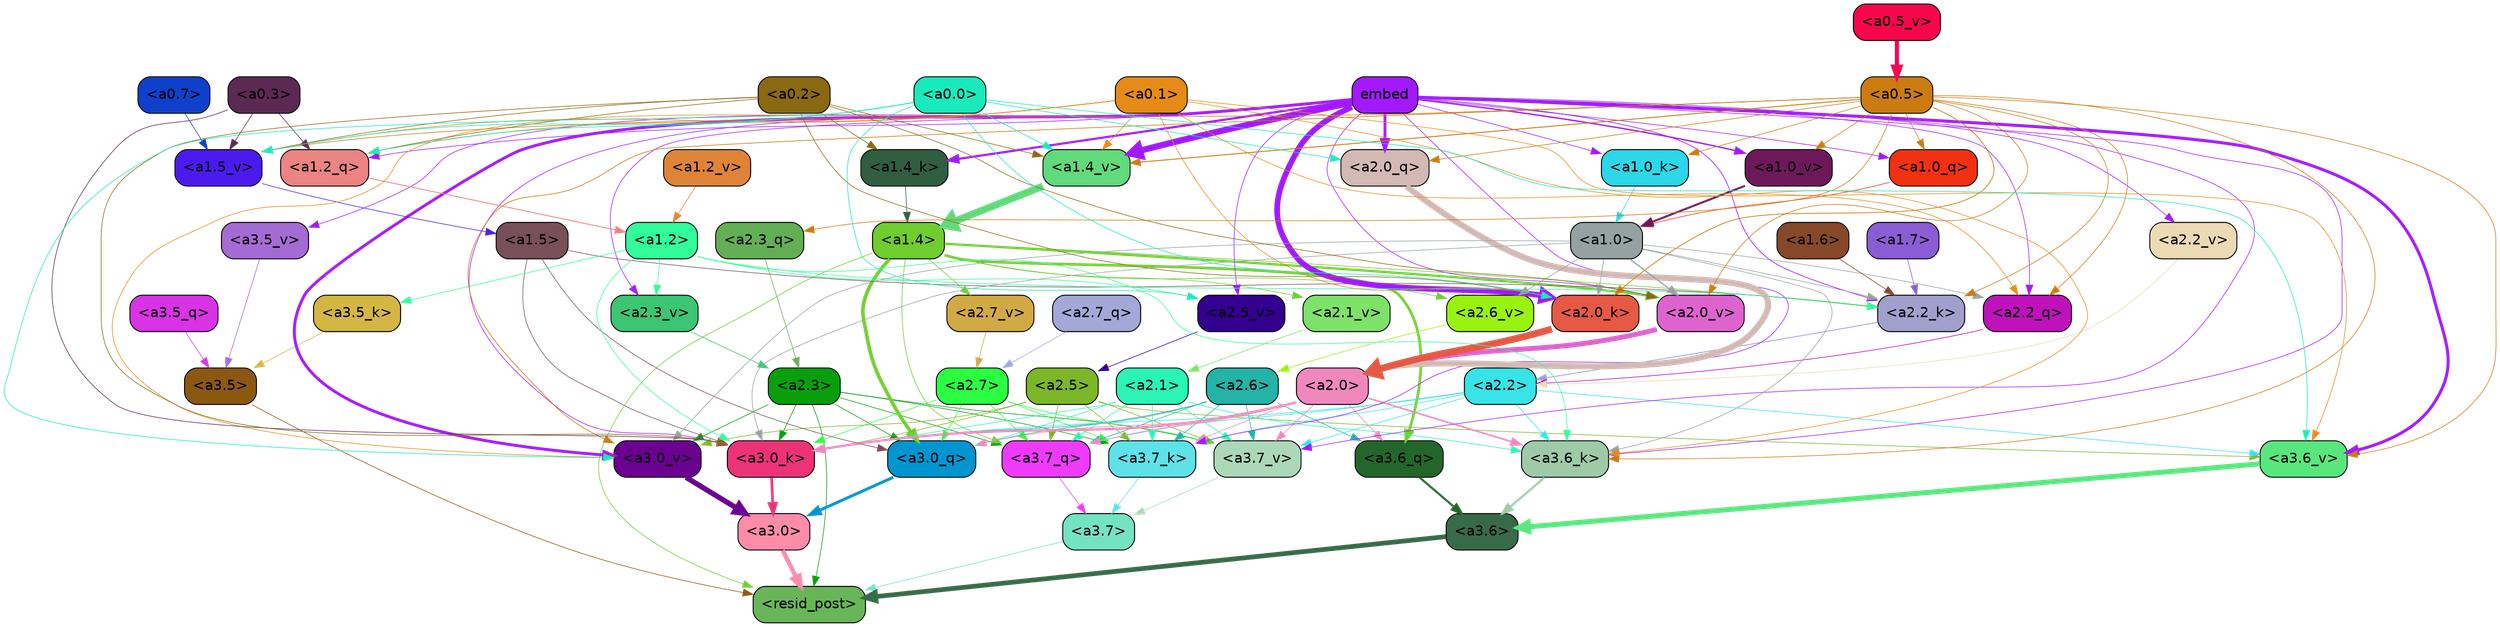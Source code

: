 strict digraph "" {
	graph [bgcolor=transparent,
		layout=dot,
		overlap=false,
		splines=true
	];
	"<a3.7>"	[color=black,
		fillcolor="#73e3c2",
		fontname=Helvetica,
		shape=box,
		style="filled, rounded"];
	"<resid_post>"	[color=black,
		fillcolor="#68b659",
		fontname=Helvetica,
		shape=box,
		style="filled, rounded"];
	"<a3.7>" -> "<resid_post>"	[color="#73e3c2",
		penwidth=0.6];
	"<a3.6>"	[color=black,
		fillcolor="#376a47",
		fontname=Helvetica,
		shape=box,
		style="filled, rounded"];
	"<a3.6>" -> "<resid_post>"	[color="#376a47",
		penwidth=4.6696330308914185];
	"<a3.5>"	[color=black,
		fillcolor="#8b5812",
		fontname=Helvetica,
		shape=box,
		style="filled, rounded"];
	"<a3.5>" -> "<resid_post>"	[color="#8b5812",
		penwidth=0.6];
	"<a3.0>"	[color=black,
		fillcolor="#fd8baa",
		fontname=Helvetica,
		shape=box,
		style="filled, rounded"];
	"<a3.0>" -> "<resid_post>"	[color="#fd8baa",
		penwidth=4.282557368278503];
	"<a2.3>"	[color=black,
		fillcolor="#079f0b",
		fontname=Helvetica,
		shape=box,
		style="filled, rounded"];
	"<a2.3>" -> "<resid_post>"	[color="#079f0b",
		penwidth=0.6];
	"<a3.7_q>"	[color=black,
		fillcolor="#ef3afe",
		fontname=Helvetica,
		shape=box,
		style="filled, rounded"];
	"<a2.3>" -> "<a3.7_q>"	[color="#079f0b",
		penwidth=0.6];
	"<a3.0_q>"	[color=black,
		fillcolor="#0195cf",
		fontname=Helvetica,
		shape=box,
		style="filled, rounded"];
	"<a2.3>" -> "<a3.0_q>"	[color="#079f0b",
		penwidth=0.6];
	"<a3.7_k>"	[color=black,
		fillcolor="#5ee2e9",
		fontname=Helvetica,
		shape=box,
		style="filled, rounded"];
	"<a2.3>" -> "<a3.7_k>"	[color="#079f0b",
		penwidth=0.6];
	"<a3.0_k>"	[color=black,
		fillcolor="#ed3377",
		fontname=Helvetica,
		shape=box,
		style="filled, rounded"];
	"<a2.3>" -> "<a3.0_k>"	[color="#079f0b",
		penwidth=0.6];
	"<a3.7_v>"	[color=black,
		fillcolor="#abd8b7",
		fontname=Helvetica,
		shape=box,
		style="filled, rounded"];
	"<a2.3>" -> "<a3.7_v>"	[color="#079f0b",
		penwidth=0.6];
	"<a3.0_v>"	[color=black,
		fillcolor="#6a0190",
		fontname=Helvetica,
		shape=box,
		style="filled, rounded"];
	"<a2.3>" -> "<a3.0_v>"	[color="#079f0b",
		penwidth=0.6];
	"<a1.4>"	[color=black,
		fillcolor="#6fcd2e",
		fontname=Helvetica,
		shape=box,
		style="filled, rounded"];
	"<a1.4>" -> "<resid_post>"	[color="#6fcd2e",
		penwidth=0.6];
	"<a1.4>" -> "<a3.7_q>"	[color="#6fcd2e",
		penwidth=0.6];
	"<a3.6_q>"	[color=black,
		fillcolor="#236629",
		fontname=Helvetica,
		shape=box,
		style="filled, rounded"];
	"<a1.4>" -> "<a3.6_q>"	[color="#6fcd2e",
		penwidth=2.6073555648326874];
	"<a1.4>" -> "<a3.0_q>"	[color="#6fcd2e",
		penwidth=3.4971605762839317];
	"<a2.2_k>"	[color=black,
		fillcolor="#a1a0cd",
		fontname=Helvetica,
		shape=box,
		style="filled, rounded"];
	"<a1.4>" -> "<a2.2_k>"	[color="#6fcd2e",
		penwidth=0.6];
	"<a2.7_v>"	[color=black,
		fillcolor="#d1aa46",
		fontname=Helvetica,
		shape=box,
		style="filled, rounded"];
	"<a1.4>" -> "<a2.7_v>"	[color="#6fcd2e",
		penwidth=0.6];
	"<a2.6_v>"	[color=black,
		fillcolor="#99f310",
		fontname=Helvetica,
		shape=box,
		style="filled, rounded"];
	"<a1.4>" -> "<a2.6_v>"	[color="#6fcd2e",
		penwidth=0.6];
	"<a2.1_v>"	[color=black,
		fillcolor="#7ee168",
		fontname=Helvetica,
		shape=box,
		style="filled, rounded"];
	"<a1.4>" -> "<a2.1_v>"	[color="#6fcd2e",
		penwidth=0.6];
	"<a2.0_v>"	[color=black,
		fillcolor="#de63cf",
		fontname=Helvetica,
		shape=box,
		style="filled, rounded"];
	"<a1.4>" -> "<a2.0_v>"	[color="#6fcd2e",
		penwidth=2.268670678138733];
	"<a3.7_q>" -> "<a3.7>"	[color="#ef3afe",
		penwidth=0.6];
	"<a3.6_q>" -> "<a3.6>"	[color="#236629",
		penwidth=2.03758105635643];
	"<a3.5_q>"	[color=black,
		fillcolor="#d833e5",
		fontname=Helvetica,
		shape=box,
		style="filled, rounded"];
	"<a3.5_q>" -> "<a3.5>"	[color="#d833e5",
		penwidth=0.6];
	"<a3.0_q>" -> "<a3.0>"	[color="#0195cf",
		penwidth=2.8638100624084473];
	"<a3.7_k>" -> "<a3.7>"	[color="#5ee2e9",
		penwidth=0.6];
	"<a3.6_k>"	[color=black,
		fillcolor="#9fcaa8",
		fontname=Helvetica,
		shape=box,
		style="filled, rounded"];
	"<a3.6_k>" -> "<a3.6>"	[color="#9fcaa8",
		penwidth=2.174198240041733];
	"<a3.5_k>"	[color=black,
		fillcolor="#d4b645",
		fontname=Helvetica,
		shape=box,
		style="filled, rounded"];
	"<a3.5_k>" -> "<a3.5>"	[color="#d4b645",
		penwidth=0.6];
	"<a3.0_k>" -> "<a3.0>"	[color="#ed3377",
		penwidth=2.6274144649505615];
	"<a3.7_v>" -> "<a3.7>"	[color="#abd8b7",
		penwidth=0.6];
	"<a3.6_v>"	[color=black,
		fillcolor="#59e77d",
		fontname=Helvetica,
		shape=box,
		style="filled, rounded"];
	"<a3.6_v>" -> "<a3.6>"	[color="#59e77d",
		penwidth=5.002329230308533];
	"<a3.5_v>"	[color=black,
		fillcolor="#a56bd4",
		fontname=Helvetica,
		shape=box,
		style="filled, rounded"];
	"<a3.5_v>" -> "<a3.5>"	[color="#a56bd4",
		penwidth=0.6];
	"<a3.0_v>" -> "<a3.0>"	[color="#6a0190",
		penwidth=5.188832879066467];
	"<a2.7>"	[color=black,
		fillcolor="#2bff42",
		fontname=Helvetica,
		shape=box,
		style="filled, rounded"];
	"<a2.7>" -> "<a3.7_q>"	[color="#2bff42",
		penwidth=0.6];
	"<a2.7>" -> "<a3.0_q>"	[color="#2bff42",
		penwidth=0.6];
	"<a2.7>" -> "<a3.7_k>"	[color="#2bff42",
		penwidth=0.6];
	"<a2.7>" -> "<a3.0_k>"	[color="#2bff42",
		penwidth=0.6];
	"<a2.7>" -> "<a3.7_v>"	[color="#2bff42",
		penwidth=0.6];
	"<a2.6>"	[color=black,
		fillcolor="#23b3a7",
		fontname=Helvetica,
		shape=box,
		style="filled, rounded"];
	"<a2.6>" -> "<a3.7_q>"	[color="#23b3a7",
		penwidth=0.6];
	"<a2.6>" -> "<a3.6_q>"	[color="#23b3a7",
		penwidth=0.6];
	"<a2.6>" -> "<a3.0_q>"	[color="#23b3a7",
		penwidth=0.6];
	"<a2.6>" -> "<a3.7_k>"	[color="#23b3a7",
		penwidth=0.6];
	"<a2.6>" -> "<a3.0_k>"	[color="#23b3a7",
		penwidth=0.6];
	"<a2.6>" -> "<a3.7_v>"	[color="#23b3a7",
		penwidth=0.6];
	"<a2.5>"	[color=black,
		fillcolor="#7cb728",
		fontname=Helvetica,
		shape=box,
		style="filled, rounded"];
	"<a2.5>" -> "<a3.7_q>"	[color="#7cb728",
		penwidth=0.6];
	"<a2.5>" -> "<a3.7_k>"	[color="#7cb728",
		penwidth=0.6];
	"<a2.5>" -> "<a3.0_k>"	[color="#7cb728",
		penwidth=0.6];
	"<a2.5>" -> "<a3.7_v>"	[color="#7cb728",
		penwidth=0.6];
	"<a2.5>" -> "<a3.6_v>"	[color="#7cb728",
		penwidth=0.6];
	"<a2.5>" -> "<a3.0_v>"	[color="#7cb728",
		penwidth=0.6];
	"<a2.2>"	[color=black,
		fillcolor="#37e4e7",
		fontname=Helvetica,
		shape=box,
		style="filled, rounded"];
	"<a2.2>" -> "<a3.7_q>"	[color="#37e4e7",
		penwidth=0.6];
	"<a2.2>" -> "<a3.7_k>"	[color="#37e4e7",
		penwidth=0.6];
	"<a2.2>" -> "<a3.6_k>"	[color="#37e4e7",
		penwidth=0.6];
	"<a2.2>" -> "<a3.0_k>"	[color="#37e4e7",
		penwidth=0.6];
	"<a2.2>" -> "<a3.7_v>"	[color="#37e4e7",
		penwidth=0.6];
	"<a2.2>" -> "<a3.6_v>"	[color="#37e4e7",
		penwidth=0.6];
	"<a2.1>"	[color=black,
		fillcolor="#2af4b6",
		fontname=Helvetica,
		shape=box,
		style="filled, rounded"];
	"<a2.1>" -> "<a3.7_q>"	[color="#2af4b6",
		penwidth=0.6];
	"<a2.1>" -> "<a3.0_q>"	[color="#2af4b6",
		penwidth=0.6];
	"<a2.1>" -> "<a3.7_k>"	[color="#2af4b6",
		penwidth=0.6];
	"<a2.1>" -> "<a3.6_k>"	[color="#2af4b6",
		penwidth=0.6];
	"<a2.1>" -> "<a3.0_k>"	[color="#2af4b6",
		penwidth=0.6];
	"<a2.1>" -> "<a3.7_v>"	[color="#2af4b6",
		penwidth=0.6];
	"<a2.0>"	[color=black,
		fillcolor="#f088be",
		fontname=Helvetica,
		shape=box,
		style="filled, rounded"];
	"<a2.0>" -> "<a3.7_q>"	[color="#f088be",
		penwidth=0.6];
	"<a2.0>" -> "<a3.6_q>"	[color="#f088be",
		penwidth=0.6];
	"<a2.0>" -> "<a3.0_q>"	[color="#f088be",
		penwidth=0.6];
	"<a2.0>" -> "<a3.7_k>"	[color="#f088be",
		penwidth=0.6];
	"<a2.0>" -> "<a3.6_k>"	[color="#f088be",
		penwidth=1.5568191409111023];
	"<a2.0>" -> "<a3.0_k>"	[color="#f088be",
		penwidth=2.270527422428131];
	"<a2.0>" -> "<a3.7_v>"	[color="#f088be",
		penwidth=0.6];
	"<a1.5>"	[color=black,
		fillcolor="#785059",
		fontname=Helvetica,
		shape=box,
		style="filled, rounded"];
	"<a1.5>" -> "<a3.0_q>"	[color="#785059",
		penwidth=0.6];
	"<a1.5>" -> "<a3.0_k>"	[color="#785059",
		penwidth=0.6];
	"<a1.5>" -> "<a2.2_k>"	[color="#785059",
		penwidth=0.6];
	embed	[color=black,
		fillcolor="#a219fd",
		fontname=Helvetica,
		shape=box,
		style="filled, rounded"];
	embed -> "<a3.7_k>"	[color="#a219fd",
		penwidth=0.6];
	embed -> "<a3.6_k>"	[color="#a219fd",
		penwidth=0.6];
	embed -> "<a3.0_k>"	[color="#a219fd",
		penwidth=0.6];
	embed -> "<a3.7_v>"	[color="#a219fd",
		penwidth=0.6];
	embed -> "<a3.6_v>"	[color="#a219fd",
		penwidth=2.9588699340820312];
	embed -> "<a3.5_v>"	[color="#a219fd",
		penwidth=0.6];
	embed -> "<a3.0_v>"	[color="#a219fd",
		penwidth=2.8686431646347046];
	"<a2.2_q>"	[color=black,
		fillcolor="#bf12ba",
		fontname=Helvetica,
		shape=box,
		style="filled, rounded"];
	embed -> "<a2.2_q>"	[color="#a219fd",
		penwidth=0.6];
	"<a2.0_q>"	[color=black,
		fillcolor="#d3b9b4",
		fontname=Helvetica,
		shape=box,
		style="filled, rounded"];
	embed -> "<a2.0_q>"	[color="#a219fd",
		penwidth=2.7617180347442627];
	embed -> "<a2.2_k>"	[color="#a219fd",
		penwidth=0.67606520652771];
	"<a2.0_k>"	[color=black,
		fillcolor="#e65944",
		fontname=Helvetica,
		shape=box,
		style="filled, rounded"];
	embed -> "<a2.0_k>"	[color="#a219fd",
		penwidth=5.615107178688049];
	"<a2.5_v>"	[color=black,
		fillcolor="#33008f",
		fontname=Helvetica,
		shape=box,
		style="filled, rounded"];
	embed -> "<a2.5_v>"	[color="#a219fd",
		penwidth=0.6];
	"<a2.3_v>"	[color=black,
		fillcolor="#3cc572",
		fontname=Helvetica,
		shape=box,
		style="filled, rounded"];
	embed -> "<a2.3_v>"	[color="#a219fd",
		penwidth=0.6];
	"<a2.2_v>"	[color=black,
		fillcolor="#ecdab4",
		fontname=Helvetica,
		shape=box,
		style="filled, rounded"];
	embed -> "<a2.2_v>"	[color="#a219fd",
		penwidth=0.6];
	embed -> "<a2.0_v>"	[color="#a219fd",
		penwidth=0.6];
	"<a1.2_q>"	[color=black,
		fillcolor="#eb8482",
		fontname=Helvetica,
		shape=box,
		style="filled, rounded"];
	embed -> "<a1.2_q>"	[color="#a219fd",
		penwidth=0.6];
	"<a1.0_q>"	[color=black,
		fillcolor="#f13110",
		fontname=Helvetica,
		shape=box,
		style="filled, rounded"];
	embed -> "<a1.0_q>"	[color="#a219fd",
		penwidth=0.6];
	"<a1.4_k>"	[color=black,
		fillcolor="#305e40",
		fontname=Helvetica,
		shape=box,
		style="filled, rounded"];
	embed -> "<a1.4_k>"	[color="#a219fd",
		penwidth=2.1468217372894287];
	"<a1.0_k>"	[color=black,
		fillcolor="#2bd7e8",
		fontname=Helvetica,
		shape=box,
		style="filled, rounded"];
	embed -> "<a1.0_k>"	[color="#a219fd",
		penwidth=0.6];
	"<a1.4_v>"	[color=black,
		fillcolor="#60da7b",
		fontname=Helvetica,
		shape=box,
		style="filled, rounded"];
	embed -> "<a1.4_v>"	[color="#a219fd",
		penwidth=6.189999580383301];
	"<a1.0_v>"	[color=black,
		fillcolor="#6d185a",
		fontname=Helvetica,
		shape=box,
		style="filled, rounded"];
	embed -> "<a1.0_v>"	[color="#a219fd",
		penwidth=1.3123979568481445];
	"<a1.2>"	[color=black,
		fillcolor="#32fd9b",
		fontname=Helvetica,
		shape=box,
		style="filled, rounded"];
	"<a1.2>" -> "<a3.6_k>"	[color="#32fd9b",
		penwidth=0.6];
	"<a1.2>" -> "<a3.5_k>"	[color="#32fd9b",
		penwidth=0.6];
	"<a1.2>" -> "<a3.0_k>"	[color="#32fd9b",
		penwidth=0.6];
	"<a1.2>" -> "<a2.2_k>"	[color="#32fd9b",
		penwidth=0.6];
	"<a1.2>" -> "<a2.5_v>"	[color="#32fd9b",
		penwidth=0.6];
	"<a1.2>" -> "<a2.3_v>"	[color="#32fd9b",
		penwidth=0.6];
	"<a1.0>"	[color=black,
		fillcolor="#95a2a1",
		fontname=Helvetica,
		shape=box,
		style="filled, rounded"];
	"<a1.0>" -> "<a3.6_k>"	[color="#95a2a1",
		penwidth=0.6];
	"<a1.0>" -> "<a3.0_k>"	[color="#95a2a1",
		penwidth=0.6];
	"<a1.0>" -> "<a3.0_v>"	[color="#95a2a1",
		penwidth=0.6];
	"<a1.0>" -> "<a2.2_q>"	[color="#95a2a1",
		penwidth=0.6];
	"<a1.0>" -> "<a2.2_k>"	[color="#95a2a1",
		penwidth=0.6];
	"<a1.0>" -> "<a2.0_k>"	[color="#95a2a1",
		penwidth=0.6];
	"<a1.0>" -> "<a2.6_v>"	[color="#95a2a1",
		penwidth=0.6];
	"<a1.0>" -> "<a2.0_v>"	[color="#95a2a1",
		penwidth=1.27996826171875];
	"<a0.5>"	[color=black,
		fillcolor="#cc7b10",
		fontname=Helvetica,
		shape=box,
		style="filled, rounded"];
	"<a0.5>" -> "<a3.6_k>"	[color="#cc7b10",
		penwidth=0.6];
	"<a0.5>" -> "<a3.6_v>"	[color="#cc7b10",
		penwidth=0.6];
	"<a0.5>" -> "<a3.0_v>"	[color="#cc7b10",
		penwidth=0.6421224474906921];
	"<a2.3_q>"	[color=black,
		fillcolor="#63af55",
		fontname=Helvetica,
		shape=box,
		style="filled, rounded"];
	"<a0.5>" -> "<a2.3_q>"	[color="#cc7b10",
		penwidth=0.6];
	"<a0.5>" -> "<a2.2_q>"	[color="#cc7b10",
		penwidth=0.6];
	"<a0.5>" -> "<a2.0_q>"	[color="#cc7b10",
		penwidth=0.6];
	"<a0.5>" -> "<a2.2_k>"	[color="#cc7b10",
		penwidth=0.6];
	"<a0.5>" -> "<a2.0_k>"	[color="#cc7b10",
		penwidth=0.7151575088500977];
	"<a0.5>" -> "<a2.0_v>"	[color="#cc7b10",
		penwidth=0.6];
	"<a0.5>" -> "<a1.0_q>"	[color="#cc7b10",
		penwidth=0.6];
	"<a0.5>" -> "<a1.0_k>"	[color="#cc7b10",
		penwidth=0.6];
	"<a1.5_v>"	[color=black,
		fillcolor="#4a1aef",
		fontname=Helvetica,
		shape=box,
		style="filled, rounded"];
	"<a0.5>" -> "<a1.5_v>"	[color="#cc7b10",
		penwidth=0.6];
	"<a0.5>" -> "<a1.4_v>"	[color="#cc7b10",
		penwidth=0.8927993774414062];
	"<a0.5>" -> "<a1.0_v>"	[color="#cc7b10",
		penwidth=0.6];
	"<a0.1>"	[color=black,
		fillcolor="#e68b17",
		fontname=Helvetica,
		shape=box,
		style="filled, rounded"];
	"<a0.1>" -> "<a3.6_k>"	[color="#e68b17",
		penwidth=0.6];
	"<a0.1>" -> "<a3.6_v>"	[color="#e68b17",
		penwidth=0.6];
	"<a0.1>" -> "<a3.0_v>"	[color="#e68b17",
		penwidth=0.6];
	"<a0.1>" -> "<a2.2_q>"	[color="#e68b17",
		penwidth=0.6];
	"<a0.1>" -> "<a2.0_k>"	[color="#e68b17",
		penwidth=0.6];
	"<a0.1>" -> "<a1.2_q>"	[color="#e68b17",
		penwidth=0.6];
	"<a0.1>" -> "<a1.5_v>"	[color="#e68b17",
		penwidth=0.6];
	"<a0.1>" -> "<a1.4_v>"	[color="#e68b17",
		penwidth=0.6];
	"<a0.3>"	[color=black,
		fillcolor="#5c2953",
		fontname=Helvetica,
		shape=box,
		style="filled, rounded"];
	"<a0.3>" -> "<a3.0_k>"	[color="#5c2953",
		penwidth=0.6];
	"<a0.3>" -> "<a1.2_q>"	[color="#5c2953",
		penwidth=0.6];
	"<a0.3>" -> "<a1.5_v>"	[color="#5c2953",
		penwidth=0.6];
	"<a0.2>"	[color=black,
		fillcolor="#896911",
		fontname=Helvetica,
		shape=box,
		style="filled, rounded"];
	"<a0.2>" -> "<a3.0_k>"	[color="#896911",
		penwidth=0.6];
	"<a0.2>" -> "<a2.0_k>"	[color="#896911",
		penwidth=0.6];
	"<a0.2>" -> "<a2.0_v>"	[color="#896911",
		penwidth=0.6];
	"<a0.2>" -> "<a1.2_q>"	[color="#896911",
		penwidth=0.6];
	"<a0.2>" -> "<a1.4_k>"	[color="#896911",
		penwidth=0.6];
	"<a0.2>" -> "<a1.5_v>"	[color="#896911",
		penwidth=0.6];
	"<a0.2>" -> "<a1.4_v>"	[color="#896911",
		penwidth=0.6];
	"<a0.0>"	[color=black,
		fillcolor="#18eabc",
		fontname=Helvetica,
		shape=box,
		style="filled, rounded"];
	"<a0.0>" -> "<a3.6_v>"	[color="#18eabc",
		penwidth=0.6];
	"<a0.0>" -> "<a3.0_v>"	[color="#18eabc",
		penwidth=0.6];
	"<a0.0>" -> "<a2.0_q>"	[color="#18eabc",
		penwidth=0.6];
	"<a0.0>" -> "<a2.0_k>"	[color="#18eabc",
		penwidth=0.6];
	"<a0.0>" -> "<a2.5_v>"	[color="#18eabc",
		penwidth=0.6];
	"<a0.0>" -> "<a1.2_q>"	[color="#18eabc",
		penwidth=0.6];
	"<a0.0>" -> "<a1.5_v>"	[color="#18eabc",
		penwidth=0.6];
	"<a0.0>" -> "<a1.4_v>"	[color="#18eabc",
		penwidth=0.6];
	"<a2.7_q>"	[color=black,
		fillcolor="#a2a9d8",
		fontname=Helvetica,
		shape=box,
		style="filled, rounded"];
	"<a2.7_q>" -> "<a2.7>"	[color="#a2a9d8",
		penwidth=0.6];
	"<a2.3_q>" -> "<a2.3>"	[color="#63af55",
		penwidth=0.6];
	"<a2.2_q>" -> "<a2.2>"	[color="#bf12ba",
		penwidth=0.6340763568878174];
	"<a2.0_q>" -> "<a2.0>"	[color="#d3b9b4",
		penwidth=6.0160088539123535];
	"<a2.2_k>" -> "<a2.2>"	[color="#a1a0cd",
		penwidth=0.7764816284179688];
	"<a2.0_k>" -> "<a2.0>"	[color="#e65944",
		penwidth=6.773025274276733];
	"<a2.7_v>" -> "<a2.7>"	[color="#d1aa46",
		penwidth=0.6];
	"<a2.6_v>" -> "<a2.6>"	[color="#99f310",
		penwidth=0.6];
	"<a2.5_v>" -> "<a2.5>"	[color="#33008f",
		penwidth=0.6];
	"<a2.3_v>" -> "<a2.3>"	[color="#3cc572",
		penwidth=0.6];
	"<a2.2_v>" -> "<a2.2>"	[color="#ecdab4",
		penwidth=0.6];
	"<a2.1_v>" -> "<a2.1>"	[color="#7ee168",
		penwidth=0.6];
	"<a2.0_v>" -> "<a2.0>"	[color="#de63cf",
		penwidth=4.906715989112854];
	"<a1.7>"	[color=black,
		fillcolor="#8a5dd5",
		fontname=Helvetica,
		shape=box,
		style="filled, rounded"];
	"<a1.7>" -> "<a2.2_k>"	[color="#8a5dd5",
		penwidth=0.6];
	"<a1.6>"	[color=black,
		fillcolor="#864828",
		fontname=Helvetica,
		shape=box,
		style="filled, rounded"];
	"<a1.6>" -> "<a2.2_k>"	[color="#864828",
		penwidth=0.6];
	"<a1.2_q>" -> "<a1.2>"	[color="#eb8482",
		penwidth=0.836545467376709];
	"<a1.0_q>" -> "<a1.0>"	[color="#f13110",
		penwidth=0.6];
	"<a1.4_k>" -> "<a1.4>"	[color="#305e40",
		penwidth=0.6];
	"<a1.0_k>" -> "<a1.0>"	[color="#2bd7e8",
		penwidth=0.6];
	"<a1.5_v>" -> "<a1.5>"	[color="#4a1aef",
		penwidth=0.6];
	"<a1.4_v>" -> "<a1.4>"	[color="#60da7b",
		penwidth=7.093163728713989];
	"<a1.2_v>"	[color=black,
		fillcolor="#df8437",
		fontname=Helvetica,
		shape=box,
		style="filled, rounded"];
	"<a1.2_v>" -> "<a1.2>"	[color="#df8437",
		penwidth=0.6];
	"<a1.0_v>" -> "<a1.0>"	[color="#6d185a",
		penwidth=1.9666723012924194];
	"<a0.7>"	[color=black,
		fillcolor="#0f40cc",
		fontname=Helvetica,
		shape=box,
		style="filled, rounded"];
	"<a0.7>" -> "<a1.5_v>"	[color="#0f40cc",
		penwidth=0.6];
	"<a0.5_v>"	[color=black,
		fillcolor="#f8064c",
		fontname=Helvetica,
		shape=box,
		style="filled, rounded"];
	"<a0.5_v>" -> "<a0.5>"	[color="#f8064c",
		penwidth=4.062177300453186];
}
